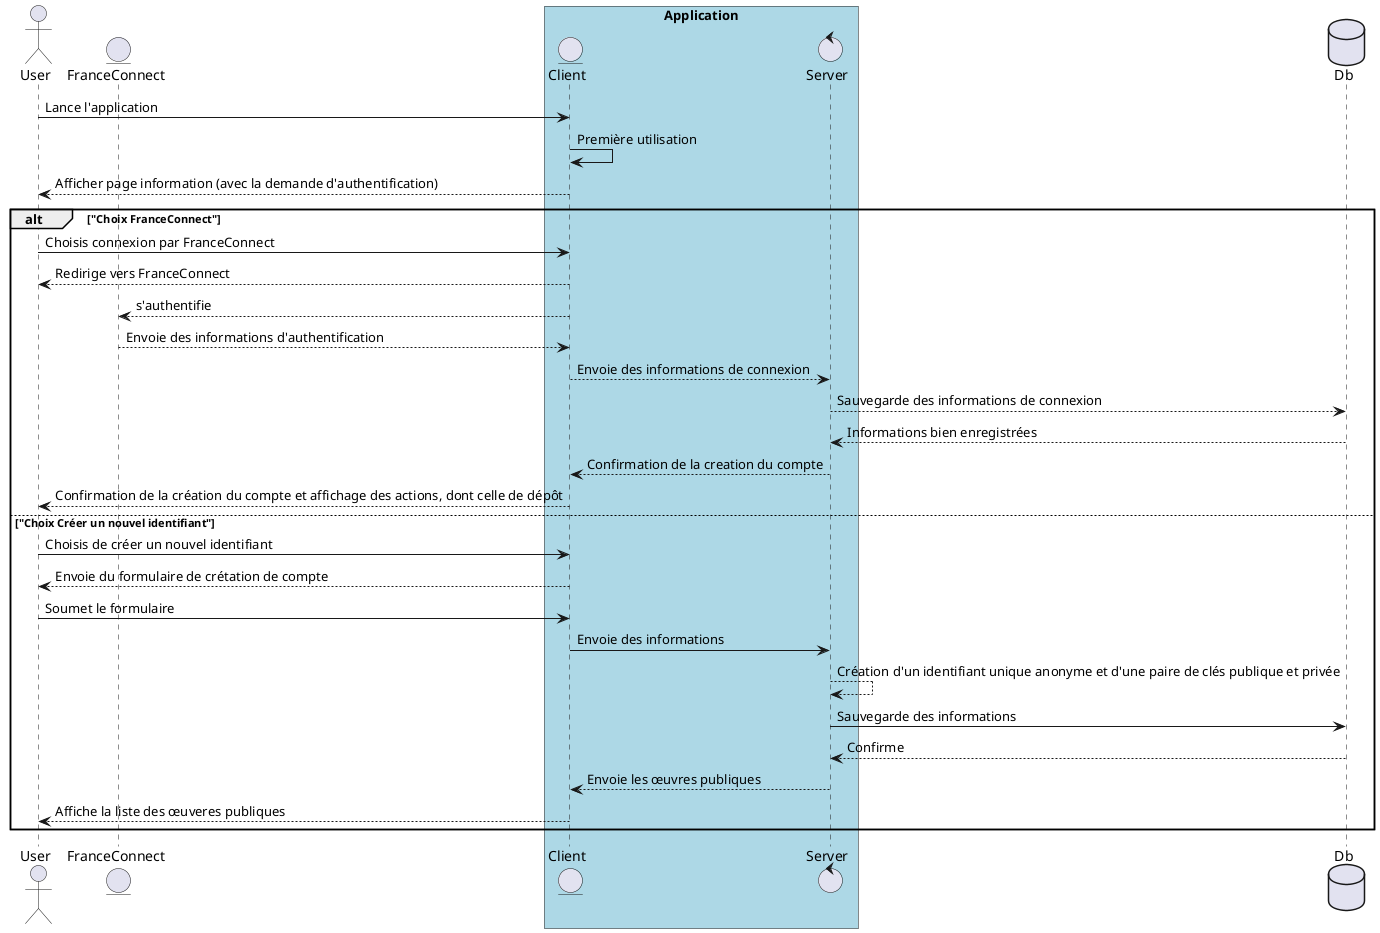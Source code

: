 @startuml

actor User
entity FranceConnect
box "Application" #LightBlue
    entity Client
    control Server
end box
database Db

User -> Client : Lance l'application
Client -> Client : Première utilisation
Client --> User : Afficher page information (avec la demande d'authentification)
alt "Choix FranceConnect"
    User -> Client : Choisis connexion par FranceConnect
    Client --> User : Redirige vers FranceConnect
    Client --> FranceConnect : s'authentifie
    FranceConnect --> Client : Envoie des informations d'authentification
    Client --> Server : Envoie des informations de connexion
    Server --> Db : Sauvegarde des informations de connexion
    Db --> Server : Informations bien enregistrées
    Server --> Client : Confirmation de la creation du compte
    Client --> User : Confirmation de la création du compte et affichage des actions, dont celle de dépôt
else "Choix Créer un nouvel identifiant"
    User -> Client : Choisis de créer un nouvel identifiant
    Client --> User : Envoie du formulaire de crétation de compte
    User -> Client : Soumet le formulaire
    Client -> Server : Envoie des informations
    Server --> Server: Création d'un identifiant unique anonyme et d'une paire de clés publique et privée
    Server -> Db : Sauvegarde des informations
    Db --> Server : Confirme
    Server --> Client : Envoie les œuvres publiques
    Client --> User : Affiche la liste des œuveres publiques

end

@enduml